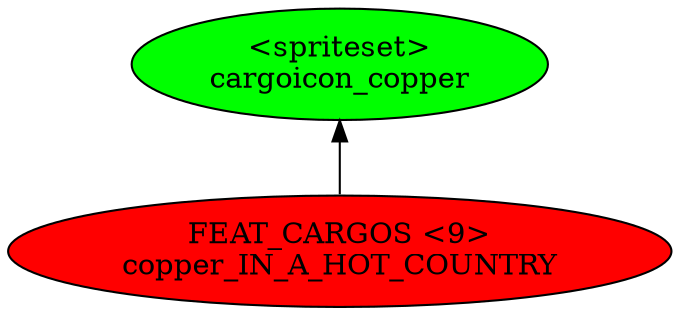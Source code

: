digraph {
rankdir="BT"
cargoicon_copper [fillcolor=green style="filled" label="<spriteset>\ncargoicon_copper"]
copper_IN_A_HOT_COUNTRY [fillcolor=red style="filled" label="FEAT_CARGOS <9>\ncopper_IN_A_HOT_COUNTRY"]
copper_IN_A_HOT_COUNTRY->cargoicon_copper
}
